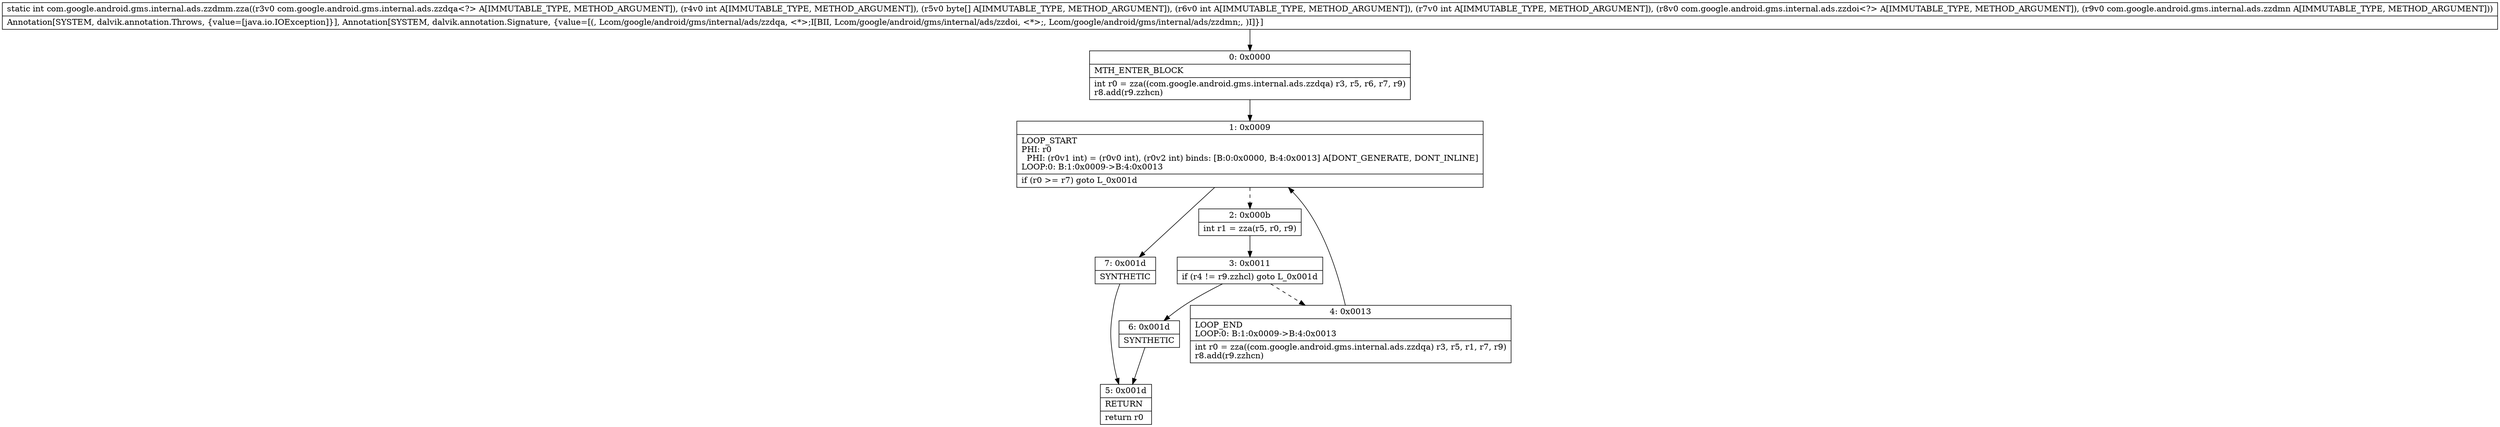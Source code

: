 digraph "CFG forcom.google.android.gms.internal.ads.zzdmm.zza(Lcom\/google\/android\/gms\/internal\/ads\/zzdqa;I[BIILcom\/google\/android\/gms\/internal\/ads\/zzdoi;Lcom\/google\/android\/gms\/internal\/ads\/zzdmn;)I" {
Node_0 [shape=record,label="{0\:\ 0x0000|MTH_ENTER_BLOCK\l|int r0 = zza((com.google.android.gms.internal.ads.zzdqa) r3, r5, r6, r7, r9)\lr8.add(r9.zzhcn)\l}"];
Node_1 [shape=record,label="{1\:\ 0x0009|LOOP_START\lPHI: r0 \l  PHI: (r0v1 int) = (r0v0 int), (r0v2 int) binds: [B:0:0x0000, B:4:0x0013] A[DONT_GENERATE, DONT_INLINE]\lLOOP:0: B:1:0x0009\-\>B:4:0x0013\l|if (r0 \>= r7) goto L_0x001d\l}"];
Node_2 [shape=record,label="{2\:\ 0x000b|int r1 = zza(r5, r0, r9)\l}"];
Node_3 [shape=record,label="{3\:\ 0x0011|if (r4 != r9.zzhcl) goto L_0x001d\l}"];
Node_4 [shape=record,label="{4\:\ 0x0013|LOOP_END\lLOOP:0: B:1:0x0009\-\>B:4:0x0013\l|int r0 = zza((com.google.android.gms.internal.ads.zzdqa) r3, r5, r1, r7, r9)\lr8.add(r9.zzhcn)\l}"];
Node_5 [shape=record,label="{5\:\ 0x001d|RETURN\l|return r0\l}"];
Node_6 [shape=record,label="{6\:\ 0x001d|SYNTHETIC\l}"];
Node_7 [shape=record,label="{7\:\ 0x001d|SYNTHETIC\l}"];
MethodNode[shape=record,label="{static int com.google.android.gms.internal.ads.zzdmm.zza((r3v0 com.google.android.gms.internal.ads.zzdqa\<?\> A[IMMUTABLE_TYPE, METHOD_ARGUMENT]), (r4v0 int A[IMMUTABLE_TYPE, METHOD_ARGUMENT]), (r5v0 byte[] A[IMMUTABLE_TYPE, METHOD_ARGUMENT]), (r6v0 int A[IMMUTABLE_TYPE, METHOD_ARGUMENT]), (r7v0 int A[IMMUTABLE_TYPE, METHOD_ARGUMENT]), (r8v0 com.google.android.gms.internal.ads.zzdoi\<?\> A[IMMUTABLE_TYPE, METHOD_ARGUMENT]), (r9v0 com.google.android.gms.internal.ads.zzdmn A[IMMUTABLE_TYPE, METHOD_ARGUMENT]))  | Annotation[SYSTEM, dalvik.annotation.Throws, \{value=[java.io.IOException]\}], Annotation[SYSTEM, dalvik.annotation.Signature, \{value=[(, Lcom\/google\/android\/gms\/internal\/ads\/zzdqa, \<*\>;I[BII, Lcom\/google\/android\/gms\/internal\/ads\/zzdoi, \<*\>;, Lcom\/google\/android\/gms\/internal\/ads\/zzdmn;, )I]\}]\l}"];
MethodNode -> Node_0;
Node_0 -> Node_1;
Node_1 -> Node_2[style=dashed];
Node_1 -> Node_7;
Node_2 -> Node_3;
Node_3 -> Node_4[style=dashed];
Node_3 -> Node_6;
Node_4 -> Node_1;
Node_6 -> Node_5;
Node_7 -> Node_5;
}


